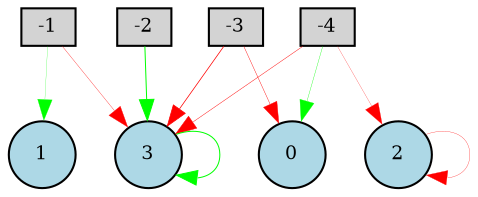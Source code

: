 digraph {
	node [fontsize=9 height=0.2 shape=circle width=0.2]
	-1 [fillcolor=lightgray shape=box style=filled]
	-2 [fillcolor=lightgray shape=box style=filled]
	-3 [fillcolor=lightgray shape=box style=filled]
	-4 [fillcolor=lightgray shape=box style=filled]
	0 [fillcolor=lightblue style=filled]
	1 [fillcolor=lightblue style=filled]
	2 [fillcolor=lightblue style=filled]
	3 [fillcolor=lightblue style=filled]
	-1 -> 1 [color=green penwidth=0.10786098724858391 style=solid]
	-4 -> 3 [color=red penwidth=0.21306906047152765 style=solid]
	2 -> 2 [color=red penwidth=0.13788253395273495 style=solid]
	-4 -> 2 [color=red penwidth=0.11123814165744422 style=solid]
	-1 -> 3 [color=red penwidth=0.15456290523360294 style=solid]
	3 -> 3 [color=green penwidth=0.47920307317289357 style=solid]
	-4 -> 0 [color=green penwidth=0.16360424204657636 style=solid]
	-3 -> 0 [color=red penwidth=0.19811194353548833 style=solid]
	-3 -> 3 [color=red penwidth=0.3521338253111843 style=solid]
	-2 -> 3 [color=green penwidth=0.475105780798022 style=solid]
}
